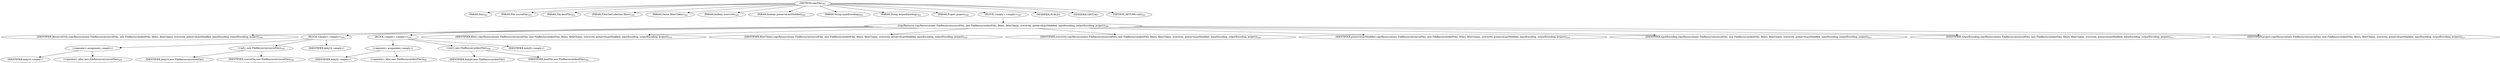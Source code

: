 digraph "copyFile" {  
"567" [label = <(METHOD,copyFile)<SUB>502</SUB>> ]
"568" [label = <(PARAM,this)<SUB>502</SUB>> ]
"569" [label = <(PARAM,File sourceFile)<SUB>502</SUB>> ]
"570" [label = <(PARAM,File destFile)<SUB>502</SUB>> ]
"571" [label = <(PARAM,FilterSetCollection filters)<SUB>503</SUB>> ]
"572" [label = <(PARAM,Vector filterChains)<SUB>503</SUB>> ]
"573" [label = <(PARAM,boolean overwrite)<SUB>504</SUB>> ]
"574" [label = <(PARAM,boolean preserveLastModified)<SUB>504</SUB>> ]
"575" [label = <(PARAM,String inputEncoding)<SUB>505</SUB>> ]
"576" [label = <(PARAM,String outputEncoding)<SUB>505</SUB>> ]
"577" [label = <(PARAM,Project project)<SUB>506</SUB>> ]
"578" [label = <(BLOCK,&lt;empty&gt;,&lt;empty&gt;)<SUB>507</SUB>> ]
"579" [label = <(copyResource,copyResource(new FileResource(sourceFile), new FileResource(destFile), filters, filterChains, overwrite, preserveLastModified, inputEncoding, outputEncoding, project))<SUB>508</SUB>> ]
"580" [label = <(IDENTIFIER,ResourceUtils,copyResource(new FileResource(sourceFile), new FileResource(destFile), filters, filterChains, overwrite, preserveLastModified, inputEncoding, outputEncoding, project))<SUB>508</SUB>> ]
"581" [label = <(BLOCK,&lt;empty&gt;,&lt;empty&gt;)<SUB>509</SUB>> ]
"582" [label = <(&lt;operator&gt;.assignment,&lt;empty&gt;)> ]
"583" [label = <(IDENTIFIER,$obj19,&lt;empty&gt;)> ]
"584" [label = <(&lt;operator&gt;.alloc,new FileResource(sourceFile))<SUB>509</SUB>> ]
"585" [label = <(&lt;init&gt;,new FileResource(sourceFile))<SUB>509</SUB>> ]
"586" [label = <(IDENTIFIER,$obj19,new FileResource(sourceFile))> ]
"587" [label = <(IDENTIFIER,sourceFile,new FileResource(sourceFile))<SUB>509</SUB>> ]
"588" [label = <(IDENTIFIER,$obj19,&lt;empty&gt;)> ]
"589" [label = <(BLOCK,&lt;empty&gt;,&lt;empty&gt;)<SUB>509</SUB>> ]
"590" [label = <(&lt;operator&gt;.assignment,&lt;empty&gt;)> ]
"591" [label = <(IDENTIFIER,$obj20,&lt;empty&gt;)> ]
"592" [label = <(&lt;operator&gt;.alloc,new FileResource(destFile))<SUB>509</SUB>> ]
"593" [label = <(&lt;init&gt;,new FileResource(destFile))<SUB>509</SUB>> ]
"594" [label = <(IDENTIFIER,$obj20,new FileResource(destFile))> ]
"595" [label = <(IDENTIFIER,destFile,new FileResource(destFile))<SUB>509</SUB>> ]
"596" [label = <(IDENTIFIER,$obj20,&lt;empty&gt;)> ]
"597" [label = <(IDENTIFIER,filters,copyResource(new FileResource(sourceFile), new FileResource(destFile), filters, filterChains, overwrite, preserveLastModified, inputEncoding, outputEncoding, project))<SUB>510</SUB>> ]
"598" [label = <(IDENTIFIER,filterChains,copyResource(new FileResource(sourceFile), new FileResource(destFile), filters, filterChains, overwrite, preserveLastModified, inputEncoding, outputEncoding, project))<SUB>510</SUB>> ]
"599" [label = <(IDENTIFIER,overwrite,copyResource(new FileResource(sourceFile), new FileResource(destFile), filters, filterChains, overwrite, preserveLastModified, inputEncoding, outputEncoding, project))<SUB>510</SUB>> ]
"600" [label = <(IDENTIFIER,preserveLastModified,copyResource(new FileResource(sourceFile), new FileResource(destFile), filters, filterChains, overwrite, preserveLastModified, inputEncoding, outputEncoding, project))<SUB>510</SUB>> ]
"601" [label = <(IDENTIFIER,inputEncoding,copyResource(new FileResource(sourceFile), new FileResource(destFile), filters, filterChains, overwrite, preserveLastModified, inputEncoding, outputEncoding, project))<SUB>511</SUB>> ]
"602" [label = <(IDENTIFIER,outputEncoding,copyResource(new FileResource(sourceFile), new FileResource(destFile), filters, filterChains, overwrite, preserveLastModified, inputEncoding, outputEncoding, project))<SUB>511</SUB>> ]
"603" [label = <(IDENTIFIER,project,copyResource(new FileResource(sourceFile), new FileResource(destFile), filters, filterChains, overwrite, preserveLastModified, inputEncoding, outputEncoding, project))<SUB>511</SUB>> ]
"604" [label = <(MODIFIER,PUBLIC)> ]
"605" [label = <(MODIFIER,VIRTUAL)> ]
"606" [label = <(METHOD_RETURN,void)<SUB>502</SUB>> ]
  "567" -> "568" 
  "567" -> "569" 
  "567" -> "570" 
  "567" -> "571" 
  "567" -> "572" 
  "567" -> "573" 
  "567" -> "574" 
  "567" -> "575" 
  "567" -> "576" 
  "567" -> "577" 
  "567" -> "578" 
  "567" -> "604" 
  "567" -> "605" 
  "567" -> "606" 
  "578" -> "579" 
  "579" -> "580" 
  "579" -> "581" 
  "579" -> "589" 
  "579" -> "597" 
  "579" -> "598" 
  "579" -> "599" 
  "579" -> "600" 
  "579" -> "601" 
  "579" -> "602" 
  "579" -> "603" 
  "581" -> "582" 
  "581" -> "585" 
  "581" -> "588" 
  "582" -> "583" 
  "582" -> "584" 
  "585" -> "586" 
  "585" -> "587" 
  "589" -> "590" 
  "589" -> "593" 
  "589" -> "596" 
  "590" -> "591" 
  "590" -> "592" 
  "593" -> "594" 
  "593" -> "595" 
}
